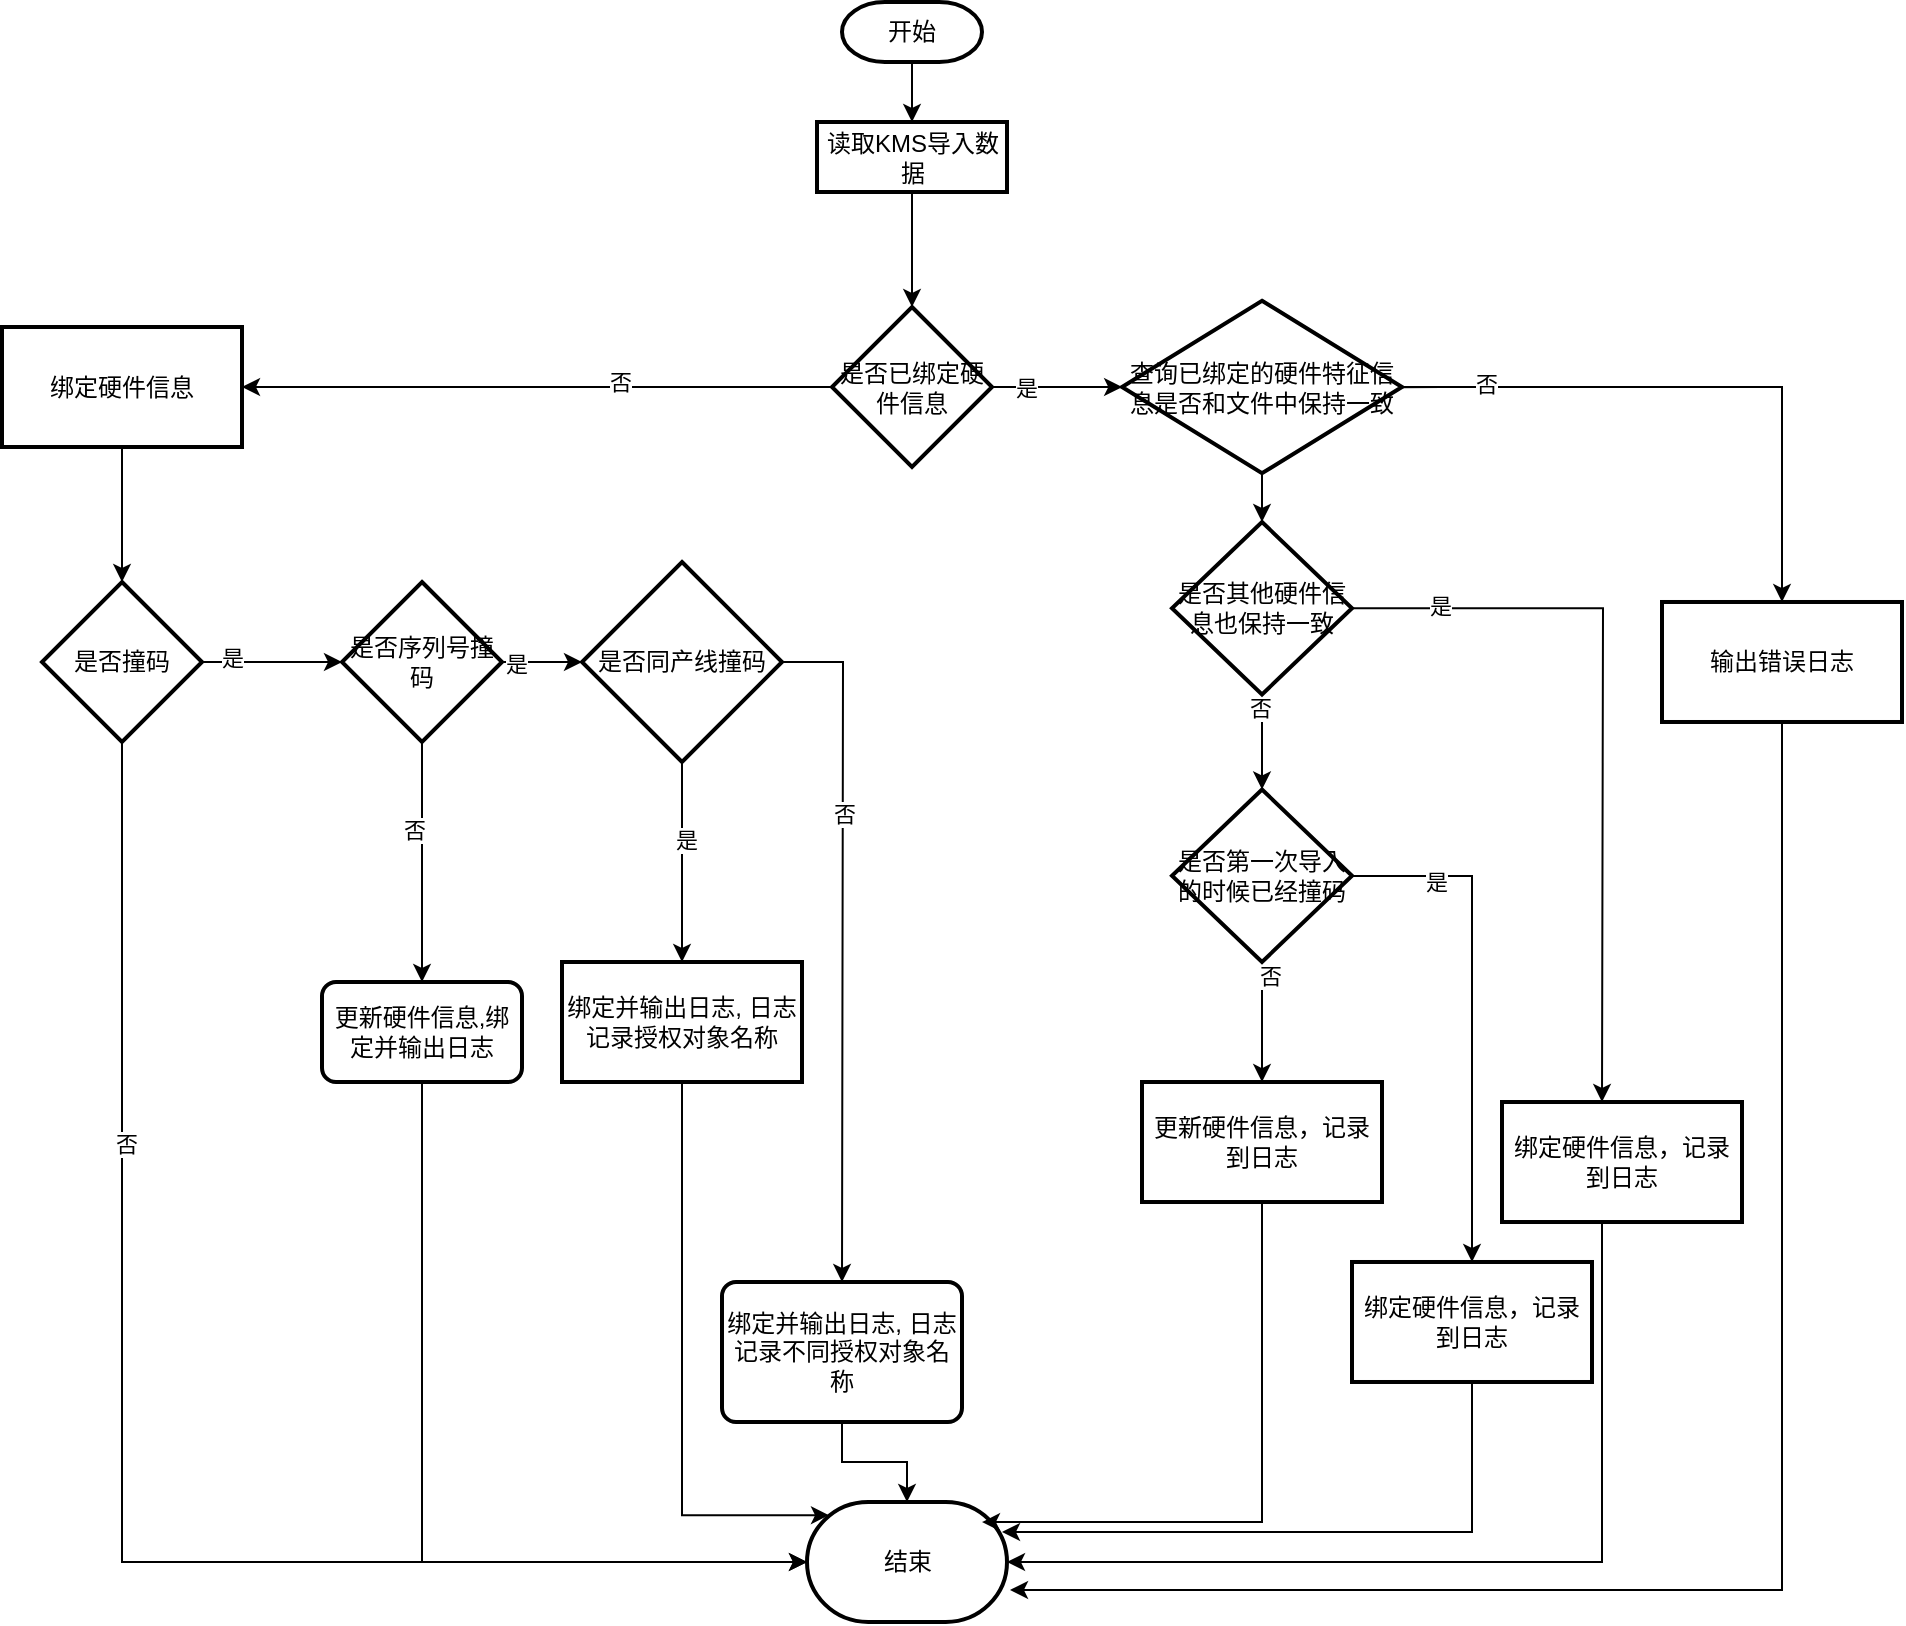 <mxfile version="13.10.1" type="github">
  <diagram name="Page-1" id="74e2e168-ea6b-b213-b513-2b3c1d86103e">
    <mxGraphModel dx="1422" dy="721" grid="1" gridSize="10" guides="1" tooltips="1" connect="1" arrows="1" fold="1" page="1" pageScale="1" pageWidth="1100" pageHeight="850" background="#ffffff" math="0" shadow="0">
      <root>
        <mxCell id="0" />
        <mxCell id="1" parent="0" />
        <mxCell id="ICt9YaVv3MhZrXbYKh8g-3" value="" style="edgeStyle=orthogonalEdgeStyle;rounded=0;orthogonalLoop=1;jettySize=auto;html=1;" edge="1" parent="1" source="ICt9YaVv3MhZrXbYKh8g-1" target="ICt9YaVv3MhZrXbYKh8g-2">
          <mxGeometry relative="1" as="geometry" />
        </mxCell>
        <mxCell id="ICt9YaVv3MhZrXbYKh8g-1" value="开始" style="strokeWidth=2;html=1;shape=mxgraph.flowchart.terminator;whiteSpace=wrap;" vertex="1" parent="1">
          <mxGeometry x="460" y="20" width="70" height="30" as="geometry" />
        </mxCell>
        <mxCell id="ICt9YaVv3MhZrXbYKh8g-11" value="" style="edgeStyle=orthogonalEdgeStyle;rounded=0;orthogonalLoop=1;jettySize=auto;html=1;" edge="1" parent="1" source="ICt9YaVv3MhZrXbYKh8g-2" target="ICt9YaVv3MhZrXbYKh8g-10">
          <mxGeometry relative="1" as="geometry" />
        </mxCell>
        <mxCell id="ICt9YaVv3MhZrXbYKh8g-2" value="读取KMS导入数据" style="whiteSpace=wrap;html=1;strokeWidth=2;" vertex="1" parent="1">
          <mxGeometry x="447.5" y="80" width="95" height="35" as="geometry" />
        </mxCell>
        <mxCell id="ICt9YaVv3MhZrXbYKh8g-13" value="" style="edgeStyle=orthogonalEdgeStyle;rounded=0;orthogonalLoop=1;jettySize=auto;html=1;" edge="1" parent="1" source="ICt9YaVv3MhZrXbYKh8g-10" target="ICt9YaVv3MhZrXbYKh8g-12">
          <mxGeometry relative="1" as="geometry" />
        </mxCell>
        <mxCell id="ICt9YaVv3MhZrXbYKh8g-14" value="否" style="edgeLabel;html=1;align=center;verticalAlign=middle;resizable=0;points=[];" vertex="1" connectable="0" parent="ICt9YaVv3MhZrXbYKh8g-13">
          <mxGeometry x="-0.28" y="-3" relative="1" as="geometry">
            <mxPoint as="offset" />
          </mxGeometry>
        </mxCell>
        <mxCell id="ICt9YaVv3MhZrXbYKh8g-47" value="" style="edgeStyle=orthogonalEdgeStyle;rounded=0;orthogonalLoop=1;jettySize=auto;html=1;" edge="1" parent="1" source="ICt9YaVv3MhZrXbYKh8g-10" target="ICt9YaVv3MhZrXbYKh8g-46">
          <mxGeometry relative="1" as="geometry" />
        </mxCell>
        <mxCell id="ICt9YaVv3MhZrXbYKh8g-48" value="是" style="edgeLabel;html=1;align=center;verticalAlign=middle;resizable=0;points=[];" vertex="1" connectable="0" parent="ICt9YaVv3MhZrXbYKh8g-47">
          <mxGeometry x="-0.676" y="-1" relative="1" as="geometry">
            <mxPoint x="6" y="-1" as="offset" />
          </mxGeometry>
        </mxCell>
        <mxCell id="ICt9YaVv3MhZrXbYKh8g-10" value="是否已绑定硬件信息" style="rhombus;whiteSpace=wrap;html=1;strokeWidth=2;" vertex="1" parent="1">
          <mxGeometry x="455" y="172.5" width="80" height="80" as="geometry" />
        </mxCell>
        <mxCell id="ICt9YaVv3MhZrXbYKh8g-19" value="" style="edgeStyle=orthogonalEdgeStyle;rounded=0;orthogonalLoop=1;jettySize=auto;html=1;" edge="1" parent="1" source="ICt9YaVv3MhZrXbYKh8g-12" target="ICt9YaVv3MhZrXbYKh8g-18">
          <mxGeometry relative="1" as="geometry" />
        </mxCell>
        <mxCell id="ICt9YaVv3MhZrXbYKh8g-12" value="绑定硬件信息" style="whiteSpace=wrap;html=1;strokeWidth=2;" vertex="1" parent="1">
          <mxGeometry x="40" y="182.5" width="120" height="60" as="geometry" />
        </mxCell>
        <mxCell id="ICt9YaVv3MhZrXbYKh8g-15" value="结束" style="strokeWidth=2;html=1;shape=mxgraph.flowchart.terminator;whiteSpace=wrap;" vertex="1" parent="1">
          <mxGeometry x="442.5" y="770" width="100" height="60" as="geometry" />
        </mxCell>
        <mxCell id="ICt9YaVv3MhZrXbYKh8g-20" style="edgeStyle=orthogonalEdgeStyle;rounded=0;orthogonalLoop=1;jettySize=auto;html=1;entryX=0;entryY=0.5;entryDx=0;entryDy=0;entryPerimeter=0;" edge="1" parent="1" source="ICt9YaVv3MhZrXbYKh8g-18" target="ICt9YaVv3MhZrXbYKh8g-15">
          <mxGeometry relative="1" as="geometry">
            <Array as="points">
              <mxPoint x="100" y="800" />
            </Array>
          </mxGeometry>
        </mxCell>
        <mxCell id="ICt9YaVv3MhZrXbYKh8g-21" value="否" style="edgeLabel;html=1;align=center;verticalAlign=middle;resizable=0;points=[];" vertex="1" connectable="0" parent="ICt9YaVv3MhZrXbYKh8g-20">
          <mxGeometry x="-0.466" y="2" relative="1" as="geometry">
            <mxPoint as="offset" />
          </mxGeometry>
        </mxCell>
        <mxCell id="ICt9YaVv3MhZrXbYKh8g-25" value="" style="edgeStyle=orthogonalEdgeStyle;rounded=0;orthogonalLoop=1;jettySize=auto;html=1;" edge="1" parent="1" source="ICt9YaVv3MhZrXbYKh8g-18" target="ICt9YaVv3MhZrXbYKh8g-24">
          <mxGeometry relative="1" as="geometry">
            <Array as="points">
              <mxPoint x="170" y="350" />
              <mxPoint x="170" y="350" />
            </Array>
          </mxGeometry>
        </mxCell>
        <mxCell id="ICt9YaVv3MhZrXbYKh8g-32" value="是" style="edgeLabel;html=1;align=center;verticalAlign=middle;resizable=0;points=[];" vertex="1" connectable="0" parent="ICt9YaVv3MhZrXbYKh8g-25">
          <mxGeometry x="-0.568" y="2" relative="1" as="geometry">
            <mxPoint as="offset" />
          </mxGeometry>
        </mxCell>
        <mxCell id="ICt9YaVv3MhZrXbYKh8g-18" value="是否撞码" style="rhombus;whiteSpace=wrap;html=1;strokeWidth=2;" vertex="1" parent="1">
          <mxGeometry x="60" y="310" width="80" height="80" as="geometry" />
        </mxCell>
        <mxCell id="ICt9YaVv3MhZrXbYKh8g-29" value="" style="edgeStyle=orthogonalEdgeStyle;rounded=0;orthogonalLoop=1;jettySize=auto;html=1;entryX=0;entryY=0.5;entryDx=0;entryDy=0;entryPerimeter=0;" edge="1" parent="1" source="ICt9YaVv3MhZrXbYKh8g-24" target="ICt9YaVv3MhZrXbYKh8g-33">
          <mxGeometry relative="1" as="geometry">
            <mxPoint x="335" y="350" as="targetPoint" />
          </mxGeometry>
        </mxCell>
        <mxCell id="ICt9YaVv3MhZrXbYKh8g-30" value="是" style="edgeLabel;html=1;align=center;verticalAlign=middle;resizable=0;points=[];" vertex="1" connectable="0" parent="ICt9YaVv3MhZrXbYKh8g-29">
          <mxGeometry x="-0.664" y="-1" relative="1" as="geometry">
            <mxPoint as="offset" />
          </mxGeometry>
        </mxCell>
        <mxCell id="ICt9YaVv3MhZrXbYKh8g-35" style="edgeStyle=orthogonalEdgeStyle;rounded=0;orthogonalLoop=1;jettySize=auto;html=1;" edge="1" parent="1" source="ICt9YaVv3MhZrXbYKh8g-24" target="ICt9YaVv3MhZrXbYKh8g-34">
          <mxGeometry relative="1" as="geometry" />
        </mxCell>
        <mxCell id="ICt9YaVv3MhZrXbYKh8g-37" value="否" style="edgeLabel;html=1;align=center;verticalAlign=middle;resizable=0;points=[];" vertex="1" connectable="0" parent="ICt9YaVv3MhZrXbYKh8g-35">
          <mxGeometry x="-0.267" y="-4" relative="1" as="geometry">
            <mxPoint as="offset" />
          </mxGeometry>
        </mxCell>
        <mxCell id="ICt9YaVv3MhZrXbYKh8g-24" value="是否序列号撞码" style="rhombus;whiteSpace=wrap;html=1;strokeWidth=2;" vertex="1" parent="1">
          <mxGeometry x="210" y="310" width="80" height="80" as="geometry" />
        </mxCell>
        <mxCell id="ICt9YaVv3MhZrXbYKh8g-39" value="" style="edgeStyle=orthogonalEdgeStyle;rounded=0;orthogonalLoop=1;jettySize=auto;html=1;" edge="1" parent="1" source="ICt9YaVv3MhZrXbYKh8g-33" target="ICt9YaVv3MhZrXbYKh8g-38">
          <mxGeometry relative="1" as="geometry" />
        </mxCell>
        <mxCell id="ICt9YaVv3MhZrXbYKh8g-42" value="是" style="edgeLabel;html=1;align=center;verticalAlign=middle;resizable=0;points=[];" vertex="1" connectable="0" parent="ICt9YaVv3MhZrXbYKh8g-39">
          <mxGeometry x="-0.22" y="2" relative="1" as="geometry">
            <mxPoint as="offset" />
          </mxGeometry>
        </mxCell>
        <mxCell id="ICt9YaVv3MhZrXbYKh8g-40" style="edgeStyle=orthogonalEdgeStyle;rounded=0;orthogonalLoop=1;jettySize=auto;html=1;" edge="1" parent="1" source="ICt9YaVv3MhZrXbYKh8g-33">
          <mxGeometry relative="1" as="geometry">
            <mxPoint x="460" y="660" as="targetPoint" />
          </mxGeometry>
        </mxCell>
        <mxCell id="ICt9YaVv3MhZrXbYKh8g-45" value="否" style="edgeLabel;html=1;align=center;verticalAlign=middle;resizable=0;points=[];" vertex="1" connectable="0" parent="ICt9YaVv3MhZrXbYKh8g-40">
          <mxGeometry x="-0.377" relative="1" as="geometry">
            <mxPoint as="offset" />
          </mxGeometry>
        </mxCell>
        <mxCell id="ICt9YaVv3MhZrXbYKh8g-33" value="是否同产线撞码" style="strokeWidth=2;html=1;shape=mxgraph.flowchart.decision;whiteSpace=wrap;" vertex="1" parent="1">
          <mxGeometry x="330" y="300" width="100" height="100" as="geometry" />
        </mxCell>
        <mxCell id="ICt9YaVv3MhZrXbYKh8g-36" style="edgeStyle=orthogonalEdgeStyle;rounded=0;orthogonalLoop=1;jettySize=auto;html=1;entryX=0;entryY=0.5;entryDx=0;entryDy=0;entryPerimeter=0;" edge="1" parent="1" source="ICt9YaVv3MhZrXbYKh8g-34" target="ICt9YaVv3MhZrXbYKh8g-15">
          <mxGeometry relative="1" as="geometry">
            <Array as="points">
              <mxPoint x="250" y="800" />
            </Array>
          </mxGeometry>
        </mxCell>
        <mxCell id="ICt9YaVv3MhZrXbYKh8g-34" value="更新硬件信息,绑定并输出日志" style="rounded=1;whiteSpace=wrap;html=1;absoluteArcSize=1;arcSize=14;strokeWidth=2;" vertex="1" parent="1">
          <mxGeometry x="200" y="510" width="100" height="50" as="geometry" />
        </mxCell>
        <mxCell id="ICt9YaVv3MhZrXbYKh8g-43" style="edgeStyle=orthogonalEdgeStyle;rounded=0;orthogonalLoop=1;jettySize=auto;html=1;entryX=0.11;entryY=0.11;entryDx=0;entryDy=0;entryPerimeter=0;" edge="1" parent="1" source="ICt9YaVv3MhZrXbYKh8g-38" target="ICt9YaVv3MhZrXbYKh8g-15">
          <mxGeometry relative="1" as="geometry">
            <mxPoint x="450" y="790" as="targetPoint" />
            <Array as="points">
              <mxPoint x="380" y="777" />
            </Array>
          </mxGeometry>
        </mxCell>
        <mxCell id="ICt9YaVv3MhZrXbYKh8g-38" value="绑定并输出日志, 日志记录授权对象名称" style="whiteSpace=wrap;html=1;strokeWidth=2;" vertex="1" parent="1">
          <mxGeometry x="320" y="500" width="120" height="60" as="geometry" />
        </mxCell>
        <mxCell id="ICt9YaVv3MhZrXbYKh8g-44" style="edgeStyle=orthogonalEdgeStyle;rounded=0;orthogonalLoop=1;jettySize=auto;html=1;entryX=0.5;entryY=0;entryDx=0;entryDy=0;entryPerimeter=0;" edge="1" parent="1" source="ICt9YaVv3MhZrXbYKh8g-41" target="ICt9YaVv3MhZrXbYKh8g-15">
          <mxGeometry relative="1" as="geometry" />
        </mxCell>
        <mxCell id="ICt9YaVv3MhZrXbYKh8g-41" value="&lt;span&gt;绑定并输出日志, 日志记录不同授权对象名称&lt;/span&gt;" style="rounded=1;whiteSpace=wrap;html=1;absoluteArcSize=1;arcSize=14;strokeWidth=2;" vertex="1" parent="1">
          <mxGeometry x="400" y="660" width="120" height="70" as="geometry" />
        </mxCell>
        <mxCell id="ICt9YaVv3MhZrXbYKh8g-50" value="" style="edgeStyle=orthogonalEdgeStyle;rounded=0;orthogonalLoop=1;jettySize=auto;html=1;" edge="1" parent="1" source="ICt9YaVv3MhZrXbYKh8g-46" target="ICt9YaVv3MhZrXbYKh8g-49">
          <mxGeometry relative="1" as="geometry" />
        </mxCell>
        <mxCell id="ICt9YaVv3MhZrXbYKh8g-51" value="否" style="edgeLabel;html=1;align=center;verticalAlign=middle;resizable=0;points=[];" vertex="1" connectable="0" parent="ICt9YaVv3MhZrXbYKh8g-50">
          <mxGeometry x="-0.721" y="2" relative="1" as="geometry">
            <mxPoint as="offset" />
          </mxGeometry>
        </mxCell>
        <mxCell id="ICt9YaVv3MhZrXbYKh8g-53" value="" style="edgeStyle=orthogonalEdgeStyle;rounded=0;orthogonalLoop=1;jettySize=auto;html=1;" edge="1" parent="1" source="ICt9YaVv3MhZrXbYKh8g-46" target="ICt9YaVv3MhZrXbYKh8g-52">
          <mxGeometry relative="1" as="geometry">
            <Array as="points">
              <mxPoint x="760" y="213" />
              <mxPoint x="760" y="213" />
            </Array>
          </mxGeometry>
        </mxCell>
        <mxCell id="ICt9YaVv3MhZrXbYKh8g-54" value="是" style="edgeLabel;html=1;align=center;verticalAlign=middle;resizable=0;points=[];" vertex="1" connectable="0" parent="ICt9YaVv3MhZrXbYKh8g-53">
          <mxGeometry x="-0.328" relative="1" as="geometry">
            <mxPoint as="offset" />
          </mxGeometry>
        </mxCell>
        <mxCell id="ICt9YaVv3MhZrXbYKh8g-46" value="查询已绑定的硬件特征信息是否和文件中保持一致" style="rhombus;whiteSpace=wrap;html=1;strokeWidth=2;" vertex="1" parent="1">
          <mxGeometry x="600" y="169.38" width="140" height="86.25" as="geometry" />
        </mxCell>
        <mxCell id="ICt9YaVv3MhZrXbYKh8g-62" style="edgeStyle=orthogonalEdgeStyle;rounded=0;orthogonalLoop=1;jettySize=auto;html=1;entryX=1.015;entryY=0.733;entryDx=0;entryDy=0;entryPerimeter=0;" edge="1" parent="1" source="ICt9YaVv3MhZrXbYKh8g-49" target="ICt9YaVv3MhZrXbYKh8g-15">
          <mxGeometry relative="1" as="geometry">
            <Array as="points">
              <mxPoint x="930" y="814" />
            </Array>
          </mxGeometry>
        </mxCell>
        <mxCell id="ICt9YaVv3MhZrXbYKh8g-49" value="输出错误日志" style="whiteSpace=wrap;html=1;strokeWidth=2;" vertex="1" parent="1">
          <mxGeometry x="870" y="319.995" width="120" height="60" as="geometry" />
        </mxCell>
        <mxCell id="ICt9YaVv3MhZrXbYKh8g-59" value="" style="edgeStyle=orthogonalEdgeStyle;rounded=0;orthogonalLoop=1;jettySize=auto;html=1;" edge="1" parent="1" source="ICt9YaVv3MhZrXbYKh8g-52" target="ICt9YaVv3MhZrXbYKh8g-58">
          <mxGeometry relative="1" as="geometry" />
        </mxCell>
        <mxCell id="ICt9YaVv3MhZrXbYKh8g-60" value="否" style="edgeLabel;html=1;align=center;verticalAlign=middle;resizable=0;points=[];" vertex="1" connectable="0" parent="ICt9YaVv3MhZrXbYKh8g-59">
          <mxGeometry x="-0.733" y="-1" relative="1" as="geometry">
            <mxPoint as="offset" />
          </mxGeometry>
        </mxCell>
        <mxCell id="ICt9YaVv3MhZrXbYKh8g-99" style="edgeStyle=orthogonalEdgeStyle;rounded=0;orthogonalLoop=1;jettySize=auto;html=1;" edge="1" parent="1" source="ICt9YaVv3MhZrXbYKh8g-52">
          <mxGeometry relative="1" as="geometry">
            <mxPoint x="840" y="570" as="targetPoint" />
          </mxGeometry>
        </mxCell>
        <mxCell id="ICt9YaVv3MhZrXbYKh8g-107" value="是" style="edgeLabel;html=1;align=center;verticalAlign=middle;resizable=0;points=[];" vertex="1" connectable="0" parent="ICt9YaVv3MhZrXbYKh8g-99">
          <mxGeometry x="-0.763" y="1" relative="1" as="geometry">
            <mxPoint as="offset" />
          </mxGeometry>
        </mxCell>
        <mxCell id="ICt9YaVv3MhZrXbYKh8g-52" value="是否其他硬件信息也保持一致" style="rhombus;whiteSpace=wrap;html=1;strokeWidth=2;" vertex="1" parent="1">
          <mxGeometry x="625" y="280" width="90" height="86.25" as="geometry" />
        </mxCell>
        <mxCell id="ICt9YaVv3MhZrXbYKh8g-64" value="" style="edgeStyle=orthogonalEdgeStyle;rounded=0;orthogonalLoop=1;jettySize=auto;html=1;" edge="1" parent="1" source="ICt9YaVv3MhZrXbYKh8g-58" target="ICt9YaVv3MhZrXbYKh8g-63">
          <mxGeometry relative="1" as="geometry" />
        </mxCell>
        <mxCell id="ICt9YaVv3MhZrXbYKh8g-66" value="否" style="edgeLabel;html=1;align=center;verticalAlign=middle;resizable=0;points=[];" vertex="1" connectable="0" parent="ICt9YaVv3MhZrXbYKh8g-64">
          <mxGeometry x="-0.771" y="4" relative="1" as="geometry">
            <mxPoint as="offset" />
          </mxGeometry>
        </mxCell>
        <mxCell id="ICt9YaVv3MhZrXbYKh8g-104" style="edgeStyle=orthogonalEdgeStyle;rounded=0;orthogonalLoop=1;jettySize=auto;html=1;" edge="1" parent="1" source="ICt9YaVv3MhZrXbYKh8g-58" target="ICt9YaVv3MhZrXbYKh8g-103">
          <mxGeometry relative="1" as="geometry">
            <Array as="points">
              <mxPoint x="775" y="457" />
            </Array>
          </mxGeometry>
        </mxCell>
        <mxCell id="ICt9YaVv3MhZrXbYKh8g-106" value="是" style="edgeLabel;html=1;align=center;verticalAlign=middle;resizable=0;points=[];" vertex="1" connectable="0" parent="ICt9YaVv3MhZrXbYKh8g-104">
          <mxGeometry x="-0.667" y="-3" relative="1" as="geometry">
            <mxPoint as="offset" />
          </mxGeometry>
        </mxCell>
        <mxCell id="ICt9YaVv3MhZrXbYKh8g-58" value="是否第一次导入的时候已经撞码" style="rhombus;whiteSpace=wrap;html=1;strokeWidth=2;" vertex="1" parent="1">
          <mxGeometry x="625" y="413.75" width="90" height="86.25" as="geometry" />
        </mxCell>
        <mxCell id="ICt9YaVv3MhZrXbYKh8g-69" style="edgeStyle=orthogonalEdgeStyle;rounded=0;orthogonalLoop=1;jettySize=auto;html=1;entryX=0.875;entryY=0.167;entryDx=0;entryDy=0;entryPerimeter=0;" edge="1" parent="1" source="ICt9YaVv3MhZrXbYKh8g-63" target="ICt9YaVv3MhZrXbYKh8g-15">
          <mxGeometry relative="1" as="geometry">
            <Array as="points">
              <mxPoint x="670" y="780" />
            </Array>
          </mxGeometry>
        </mxCell>
        <mxCell id="ICt9YaVv3MhZrXbYKh8g-63" value="更新硬件信息，记录到日志" style="whiteSpace=wrap;html=1;strokeWidth=2;" vertex="1" parent="1">
          <mxGeometry x="610" y="560.005" width="120" height="60" as="geometry" />
        </mxCell>
        <mxCell id="ICt9YaVv3MhZrXbYKh8g-102" style="edgeStyle=orthogonalEdgeStyle;rounded=0;orthogonalLoop=1;jettySize=auto;html=1;entryX=1;entryY=0.5;entryDx=0;entryDy=0;entryPerimeter=0;" edge="1" parent="1" source="ICt9YaVv3MhZrXbYKh8g-101" target="ICt9YaVv3MhZrXbYKh8g-15">
          <mxGeometry relative="1" as="geometry">
            <Array as="points">
              <mxPoint x="840" y="800" />
            </Array>
          </mxGeometry>
        </mxCell>
        <mxCell id="ICt9YaVv3MhZrXbYKh8g-101" value="绑定硬件信息，记录到日志" style="whiteSpace=wrap;html=1;strokeWidth=2;" vertex="1" parent="1">
          <mxGeometry x="790" y="570.005" width="120" height="60" as="geometry" />
        </mxCell>
        <mxCell id="ICt9YaVv3MhZrXbYKh8g-105" style="edgeStyle=orthogonalEdgeStyle;rounded=0;orthogonalLoop=1;jettySize=auto;html=1;entryX=0.975;entryY=0.25;entryDx=0;entryDy=0;entryPerimeter=0;" edge="1" parent="1" source="ICt9YaVv3MhZrXbYKh8g-103" target="ICt9YaVv3MhZrXbYKh8g-15">
          <mxGeometry relative="1" as="geometry">
            <Array as="points">
              <mxPoint x="775" y="785" />
            </Array>
          </mxGeometry>
        </mxCell>
        <mxCell id="ICt9YaVv3MhZrXbYKh8g-103" value="绑定硬件信息，记录到日志" style="whiteSpace=wrap;html=1;strokeWidth=2;" vertex="1" parent="1">
          <mxGeometry x="715" y="649.995" width="120" height="60" as="geometry" />
        </mxCell>
      </root>
    </mxGraphModel>
  </diagram>
</mxfile>
